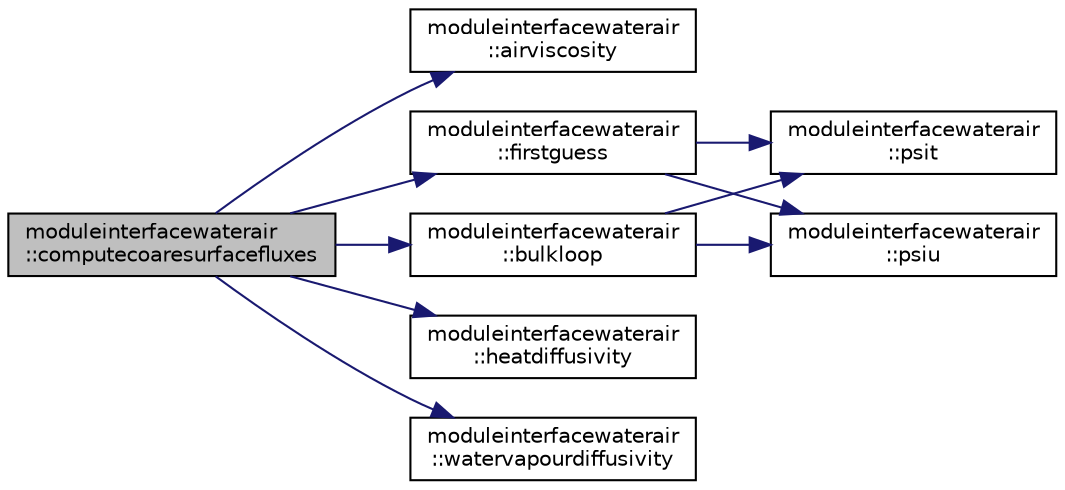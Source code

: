 digraph "moduleinterfacewaterair::computecoaresurfacefluxes"
{
 // LATEX_PDF_SIZE
  edge [fontname="Helvetica",fontsize="10",labelfontname="Helvetica",labelfontsize="10"];
  node [fontname="Helvetica",fontsize="10",shape=record];
  rankdir="LR";
  Node1 [label="moduleinterfacewaterair\l::computecoaresurfacefluxes",height=0.2,width=0.4,color="black", fillcolor="grey75", style="filled", fontcolor="black",tooltip=" "];
  Node1 -> Node2 [color="midnightblue",fontsize="10",style="solid"];
  Node2 [label="moduleinterfacewaterair\l::airviscosity",height=0.2,width=0.4,color="black", fillcolor="white", style="filled",URL="$namespacemoduleinterfacewaterair.html#adc7a37061f983410896c39bb15a20517",tooltip=" "];
  Node1 -> Node3 [color="midnightblue",fontsize="10",style="solid"];
  Node3 [label="moduleinterfacewaterair\l::bulkloop",height=0.2,width=0.4,color="black", fillcolor="white", style="filled",URL="$namespacemoduleinterfacewaterair.html#adca22635eac17186131c131155bfb929",tooltip=" "];
  Node3 -> Node4 [color="midnightblue",fontsize="10",style="solid"];
  Node4 [label="moduleinterfacewaterair\l::psit",height=0.2,width=0.4,color="black", fillcolor="white", style="filled",URL="$namespacemoduleinterfacewaterair.html#a65968d6dee9f2e512ec37dd5d4fe8fe1",tooltip=" "];
  Node3 -> Node5 [color="midnightblue",fontsize="10",style="solid"];
  Node5 [label="moduleinterfacewaterair\l::psiu",height=0.2,width=0.4,color="black", fillcolor="white", style="filled",URL="$namespacemoduleinterfacewaterair.html#af976a3b281048d4f32222b16621b556a",tooltip=" "];
  Node1 -> Node6 [color="midnightblue",fontsize="10",style="solid"];
  Node6 [label="moduleinterfacewaterair\l::firstguess",height=0.2,width=0.4,color="black", fillcolor="white", style="filled",URL="$namespacemoduleinterfacewaterair.html#ae6acdb7a76bd3e0edd25e31a74d3ab48",tooltip=" "];
  Node6 -> Node4 [color="midnightblue",fontsize="10",style="solid"];
  Node6 -> Node5 [color="midnightblue",fontsize="10",style="solid"];
  Node1 -> Node7 [color="midnightblue",fontsize="10",style="solid"];
  Node7 [label="moduleinterfacewaterair\l::heatdiffusivity",height=0.2,width=0.4,color="black", fillcolor="white", style="filled",URL="$namespacemoduleinterfacewaterair.html#ab0d1bf1d73b112083b7be11d6c22aebc",tooltip=" "];
  Node1 -> Node8 [color="midnightblue",fontsize="10",style="solid"];
  Node8 [label="moduleinterfacewaterair\l::watervapourdiffusivity",height=0.2,width=0.4,color="black", fillcolor="white", style="filled",URL="$namespacemoduleinterfacewaterair.html#ad635dbe2d03621ece4e4eeb32fc65bb6",tooltip=" "];
}
